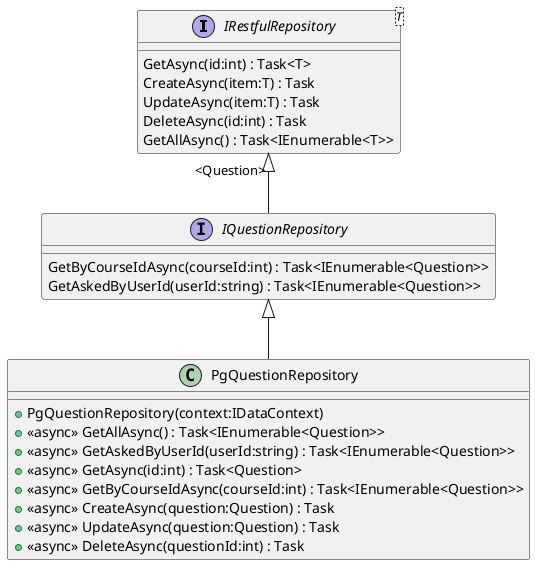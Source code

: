 @startuml
interface "IRestfulRepository"<T> {
    GetAsync(id:int) : Task<T>
    CreateAsync(item:T) : Task
    UpdateAsync(item:T) : Task
    DeleteAsync(id:int) : Task
    GetAllAsync() : Task<IEnumerable<T>>
}


interface IQuestionRepository {
    GetByCourseIdAsync(courseId:int) : Task<IEnumerable<Question>>
    GetAskedByUserId(userId:string) : Task<IEnumerable<Question>>
}


class PgQuestionRepository {
    + PgQuestionRepository(context:IDataContext)
    + <<async>> GetAllAsync() : Task<IEnumerable<Question>>
    + <<async>> GetAskedByUserId(userId:string) : Task<IEnumerable<Question>>
    + <<async>> GetAsync(id:int) : Task<Question>
    + <<async>> GetByCourseIdAsync(courseId:int) : Task<IEnumerable<Question>>
    + <<async>> CreateAsync(question:Question) : Task
    + <<async>> UpdateAsync(question:Question) : Task
    + <<async>> DeleteAsync(questionId:int) : Task
}


"IRestfulRepository" "<Question>" <|-- IQuestionRepository
IQuestionRepository <|-- PgQuestionRepository
@enduml